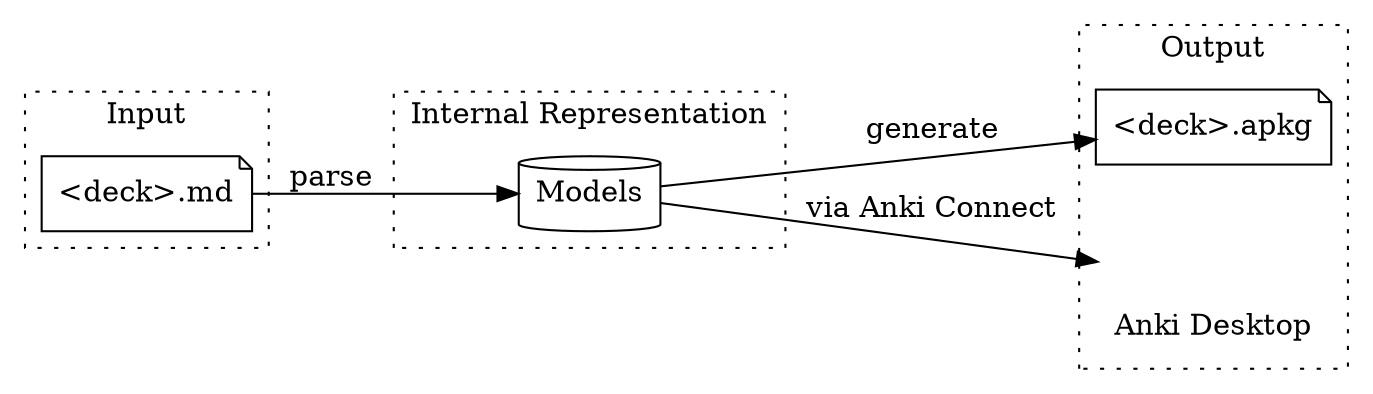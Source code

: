 digraph G {
  rankdir=LR;

  subgraph cluster_i {
    label="Input";
    style="dotted";
    MD [label="<deck>.md", shape=note];
  }
  subgraph cluster_a {
    label="Internal Representation";
    style="dotted";
    RP [label="Models", shape=cylinder];
  }
  subgraph cluster_o {
    label="Output";
    style="dotted";
    AnkiPkg [label="<deck>.apkg", shape=note];
    AnkiDesktop [label="\n\n\nAnki Desktop", image="Anki-icon.svg", shape=none];
  }

  MD -> RP [label="parse"];
  RP -> AnkiPkg [label="generate"];
  RP -> AnkiDesktop [label="via Anki Connect"];
}
